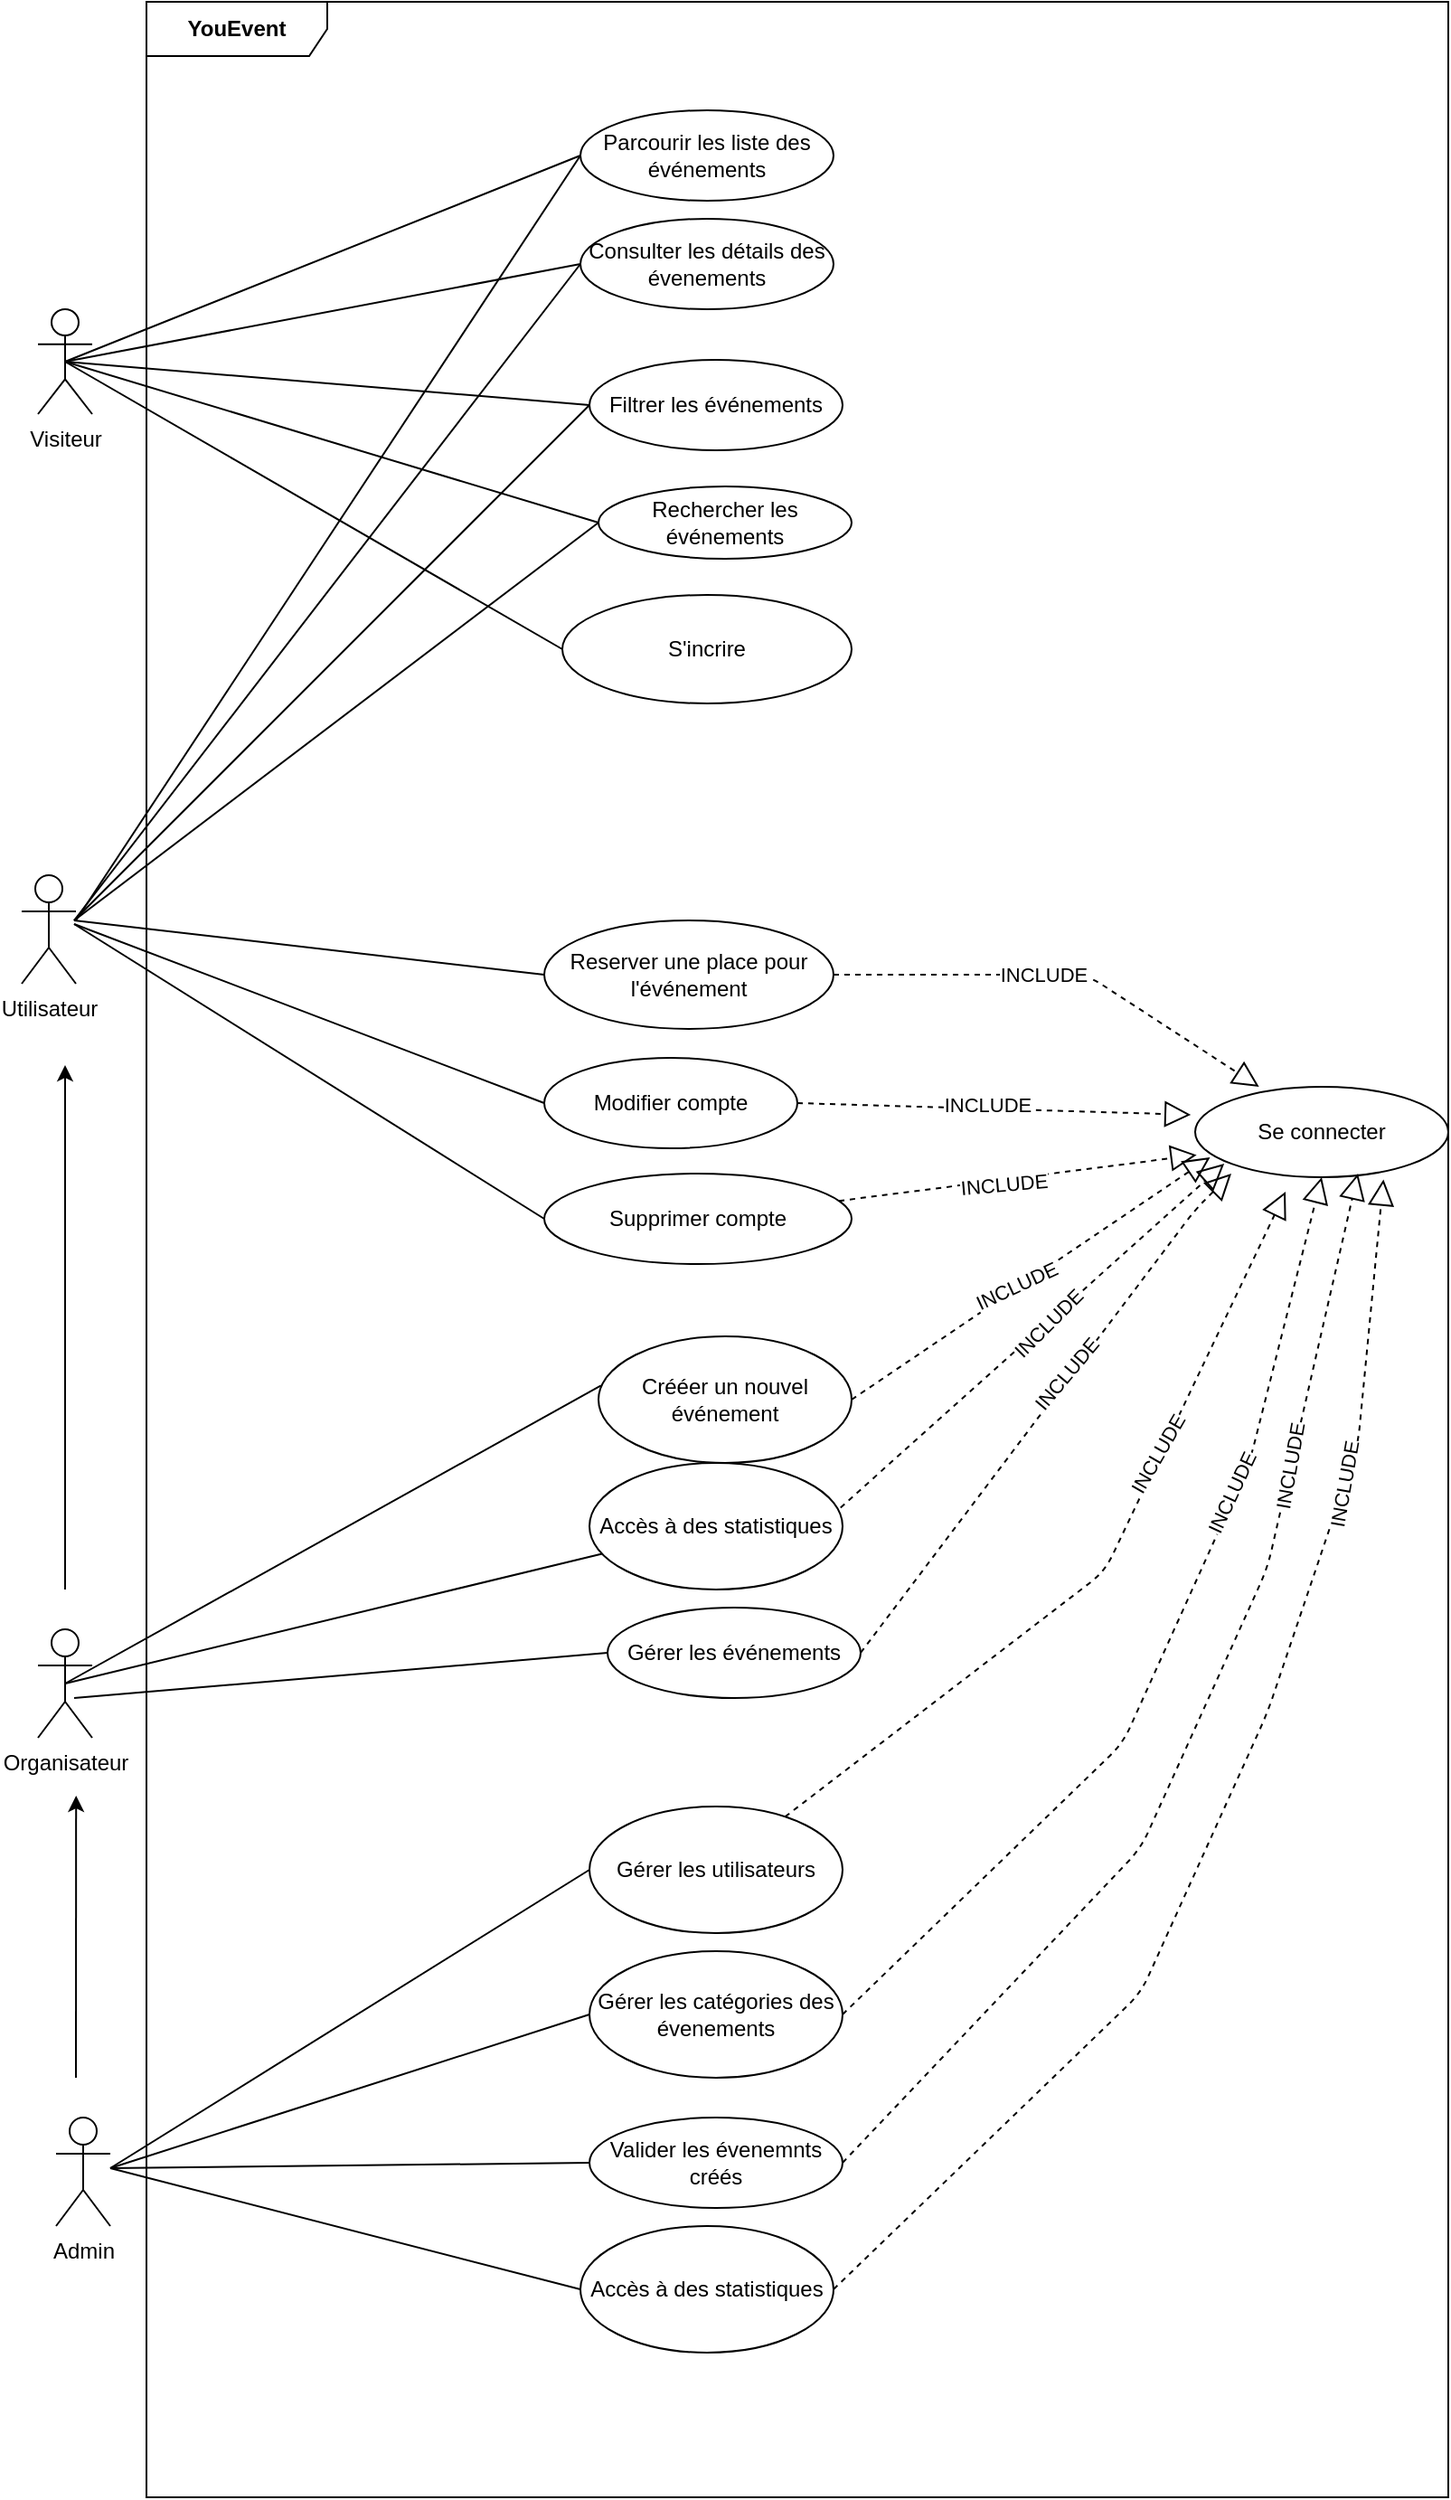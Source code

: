 <mxfile>
    <diagram id="sxKFUbfp4cXT9iT7OxN-" name="Page-1">
        <mxGraphModel dx="1099" dy="779" grid="1" gridSize="10" guides="1" tooltips="1" connect="1" arrows="1" fold="1" page="0" pageScale="1" pageWidth="850" pageHeight="1100" math="0" shadow="0">
            <root>
                <mxCell id="0"/>
                <mxCell id="1" parent="0"/>
                <mxCell id="2" value="Visiteur" style="shape=umlActor;verticalLabelPosition=bottom;verticalAlign=top;html=1;" parent="1" vertex="1">
                    <mxGeometry x="50" y="192" width="30" height="58" as="geometry"/>
                </mxCell>
                <mxCell id="3" value="Parcourir les liste des événements" style="ellipse;whiteSpace=wrap;html=1;" parent="1" vertex="1">
                    <mxGeometry x="350" y="82" width="140" height="50" as="geometry"/>
                </mxCell>
                <mxCell id="4" value="Consulter les détails des évenements" style="ellipse;whiteSpace=wrap;html=1;" parent="1" vertex="1">
                    <mxGeometry x="350" y="142" width="140" height="50" as="geometry"/>
                </mxCell>
                <mxCell id="5" value="Gérer les événements" style="ellipse;whiteSpace=wrap;html=1;" parent="1" vertex="1">
                    <mxGeometry x="365" y="910" width="140" height="50" as="geometry"/>
                </mxCell>
                <mxCell id="6" value="Filtrer les événements" style="ellipse;whiteSpace=wrap;html=1;" parent="1" vertex="1">
                    <mxGeometry x="355" y="220" width="140" height="50" as="geometry"/>
                </mxCell>
                <mxCell id="7" value="Se connecter" style="ellipse;whiteSpace=wrap;html=1;" parent="1" vertex="1">
                    <mxGeometry x="690" y="622" width="140" height="50" as="geometry"/>
                </mxCell>
                <mxCell id="8" value="Utilisateur" style="shape=umlActor;verticalLabelPosition=bottom;verticalAlign=top;html=1;" parent="1" vertex="1">
                    <mxGeometry x="41" y="505" width="30" height="60" as="geometry"/>
                </mxCell>
                <mxCell id="9" value="Rechercher les événements" style="ellipse;whiteSpace=wrap;html=1;" parent="1" vertex="1">
                    <mxGeometry x="360" y="290" width="140" height="40" as="geometry"/>
                </mxCell>
                <mxCell id="10" value="Reserver une place pour l'événement" style="ellipse;whiteSpace=wrap;html=1;" parent="1" vertex="1">
                    <mxGeometry x="330" y="530" width="160" height="60" as="geometry"/>
                </mxCell>
                <mxCell id="11" value="Modifier compte" style="ellipse;whiteSpace=wrap;html=1;" parent="1" vertex="1">
                    <mxGeometry x="330" y="606" width="140" height="50" as="geometry"/>
                </mxCell>
                <mxCell id="12" value="Supprimer compte" style="ellipse;whiteSpace=wrap;html=1;" parent="1" vertex="1">
                    <mxGeometry x="330" y="670" width="170" height="50" as="geometry"/>
                </mxCell>
                <mxCell id="13" value="Organisateur" style="shape=umlActor;verticalLabelPosition=bottom;verticalAlign=top;html=1;" parent="1" vertex="1">
                    <mxGeometry x="50" y="922" width="30" height="60" as="geometry"/>
                </mxCell>
                <mxCell id="14" value="Crééer un nouvel événement" style="ellipse;whiteSpace=wrap;html=1;" parent="1" vertex="1">
                    <mxGeometry x="360" y="760" width="140" height="70" as="geometry"/>
                </mxCell>
                <mxCell id="15" value="Accès à des statistiques" style="ellipse;whiteSpace=wrap;html=1;" parent="1" vertex="1">
                    <mxGeometry x="355" y="830" width="140" height="70" as="geometry"/>
                </mxCell>
                <mxCell id="16" value="" style="endArrow=none;html=1;exitX=0.5;exitY=0.5;exitDx=0;exitDy=0;exitPerimeter=0;entryX=0.01;entryY=0.388;entryDx=0;entryDy=0;entryPerimeter=0;" parent="1" source="13" target="14" edge="1">
                    <mxGeometry width="50" height="50" relative="1" as="geometry">
                        <mxPoint x="110" y="982" as="sourcePoint"/>
                        <mxPoint x="160" y="932" as="targetPoint"/>
                    </mxGeometry>
                </mxCell>
                <mxCell id="17" value="" style="endArrow=none;html=1;exitX=0.5;exitY=0.5;exitDx=0;exitDy=0;exitPerimeter=0;" parent="1" source="13" target="15" edge="1">
                    <mxGeometry width="50" height="50" relative="1" as="geometry">
                        <mxPoint x="75" y="1162" as="sourcePoint"/>
                        <mxPoint x="376.4" y="1069.16" as="targetPoint"/>
                    </mxGeometry>
                </mxCell>
                <mxCell id="18" value="" style="endArrow=none;html=1;entryX=0;entryY=0.5;entryDx=0;entryDy=0;" parent="1" target="11" edge="1">
                    <mxGeometry width="50" height="50" relative="1" as="geometry">
                        <mxPoint x="70" y="532" as="sourcePoint"/>
                        <mxPoint x="360" y="727" as="targetPoint"/>
                    </mxGeometry>
                </mxCell>
                <mxCell id="19" value="" style="endArrow=none;html=1;entryX=0;entryY=0.5;entryDx=0;entryDy=0;" parent="1" target="12" edge="1">
                    <mxGeometry width="50" height="50" relative="1" as="geometry">
                        <mxPoint x="70" y="532" as="sourcePoint"/>
                        <mxPoint x="367.309" y="808.123" as="targetPoint"/>
                        <Array as="points"/>
                    </mxGeometry>
                </mxCell>
                <mxCell id="20" value="" style="endArrow=none;html=1;entryX=0;entryY=0.5;entryDx=0;entryDy=0;exitX=0.5;exitY=0.5;exitDx=0;exitDy=0;exitPerimeter=0;" parent="1" source="2" target="9" edge="1">
                    <mxGeometry width="50" height="50" relative="1" as="geometry">
                        <mxPoint x="110" y="632" as="sourcePoint"/>
                        <mxPoint x="160" y="582" as="targetPoint"/>
                    </mxGeometry>
                </mxCell>
                <mxCell id="21" value="" style="endArrow=none;html=1;entryX=0;entryY=0.5;entryDx=0;entryDy=0;" parent="1" target="10" edge="1">
                    <mxGeometry width="50" height="50" relative="1" as="geometry">
                        <mxPoint x="70" y="530" as="sourcePoint"/>
                        <mxPoint x="360" y="472" as="targetPoint"/>
                    </mxGeometry>
                </mxCell>
                <mxCell id="22" value="" style="endArrow=none;html=1;entryX=0;entryY=0.5;entryDx=0;entryDy=0;exitX=0.5;exitY=0.5;exitDx=0;exitDy=0;exitPerimeter=0;" parent="1" source="2" target="3" edge="1">
                    <mxGeometry width="50" height="50" relative="1" as="geometry">
                        <mxPoint x="110" y="282" as="sourcePoint"/>
                        <mxPoint x="160" y="232" as="targetPoint"/>
                    </mxGeometry>
                </mxCell>
                <mxCell id="23" value="" style="endArrow=none;html=1;exitX=0.5;exitY=0.5;exitDx=0;exitDy=0;exitPerimeter=0;entryX=0;entryY=0.5;entryDx=0;entryDy=0;" parent="1" source="2" target="4" edge="1">
                    <mxGeometry width="50" height="50" relative="1" as="geometry">
                        <mxPoint x="75" y="232" as="sourcePoint"/>
                        <mxPoint x="360" y="117.0" as="targetPoint"/>
                    </mxGeometry>
                </mxCell>
                <mxCell id="24" value="" style="endArrow=none;html=1;entryX=0;entryY=0.5;entryDx=0;entryDy=0;" parent="1" target="5" edge="1">
                    <mxGeometry width="50" height="50" relative="1" as="geometry">
                        <mxPoint x="70" y="960" as="sourcePoint"/>
                        <mxPoint x="365.644" y="186.835" as="targetPoint"/>
                    </mxGeometry>
                </mxCell>
                <mxCell id="25" value="" style="endArrow=none;html=1;entryX=0;entryY=0.5;entryDx=0;entryDy=0;exitX=0.5;exitY=0.5;exitDx=0;exitDy=0;exitPerimeter=0;" parent="1" source="2" target="6" edge="1">
                    <mxGeometry width="50" height="50" relative="1" as="geometry">
                        <mxPoint x="70" y="532" as="sourcePoint"/>
                        <mxPoint x="371.84" y="303.088" as="targetPoint"/>
                    </mxGeometry>
                </mxCell>
                <mxCell id="26" value="" style="endArrow=block;dashed=1;endFill=0;endSize=12;html=1;exitX=1;exitY=0.5;exitDx=0;exitDy=0;" parent="1" source="5" edge="1">
                    <mxGeometry width="160" relative="1" as="geometry">
                        <mxPoint x="500" y="182.0" as="sourcePoint"/>
                        <mxPoint x="710.0" y="670" as="targetPoint"/>
                        <Array as="points">
                            <mxPoint x="690" y="690"/>
                        </Array>
                    </mxGeometry>
                </mxCell>
                <mxCell id="27" value="" style="endArrow=block;dashed=1;endFill=0;endSize=12;html=1;exitX=1;exitY=0.5;exitDx=0;exitDy=0;" parent="1" source="10" edge="1">
                    <mxGeometry width="160" relative="1" as="geometry">
                        <mxPoint x="505" y="507.6" as="sourcePoint"/>
                        <mxPoint x="725.33" y="622.002" as="targetPoint"/>
                        <Array as="points">
                            <mxPoint x="630" y="560"/>
                        </Array>
                    </mxGeometry>
                </mxCell>
                <mxCell id="28" value="" style="endArrow=block;dashed=1;endFill=0;endSize=12;html=1;exitX=1;exitY=0.5;exitDx=0;exitDy=0;entryX=-0.017;entryY=0.309;entryDx=0;entryDy=0;entryPerimeter=0;" parent="1" source="11" target="7" edge="1">
                    <mxGeometry width="160" relative="1" as="geometry">
                        <mxPoint x="500" y="727" as="sourcePoint"/>
                        <mxPoint x="683.92" y="665.75" as="targetPoint"/>
                    </mxGeometry>
                </mxCell>
                <mxCell id="29" value="" style="endArrow=block;dashed=1;endFill=0;endSize=12;html=1;entryX=0.006;entryY=0.754;entryDx=0;entryDy=0;entryPerimeter=0;" parent="1" source="12" target="7" edge="1">
                    <mxGeometry width="160" relative="1" as="geometry">
                        <mxPoint x="510" y="625" as="sourcePoint"/>
                        <mxPoint x="700.503" y="674.678" as="targetPoint"/>
                    </mxGeometry>
                </mxCell>
                <mxCell id="30" value="" style="endArrow=block;dashed=1;endFill=0;endSize=12;html=1;exitX=1;exitY=0.5;exitDx=0;exitDy=0;entryX=0.059;entryY=0.781;entryDx=0;entryDy=0;entryPerimeter=0;" parent="1" source="14" target="7" edge="1">
                    <mxGeometry width="160" relative="1" as="geometry">
                        <mxPoint x="505" y="937" as="sourcePoint"/>
                        <mxPoint x="750.0" y="682" as="targetPoint"/>
                    </mxGeometry>
                </mxCell>
                <mxCell id="31" value="" style="endArrow=block;dashed=1;endFill=0;endSize=12;html=1;exitX=0.992;exitY=0.353;exitDx=0;exitDy=0;exitPerimeter=0;entryX=0.115;entryY=0.85;entryDx=0;entryDy=0;entryPerimeter=0;" parent="1" source="15" target="7" edge="1">
                    <mxGeometry width="160" relative="1" as="geometry">
                        <mxPoint x="515" y="1077" as="sourcePoint"/>
                        <mxPoint x="779.96" y="672" as="targetPoint"/>
                    </mxGeometry>
                </mxCell>
                <mxCell id="32" value="" style="endArrow=classic;html=1;" parent="1" edge="1">
                    <mxGeometry width="50" height="50" relative="1" as="geometry">
                        <mxPoint x="65" y="900" as="sourcePoint"/>
                        <mxPoint x="65" y="610" as="targetPoint"/>
                    </mxGeometry>
                </mxCell>
                <mxCell id="33" value="YouEvent" style="shape=umlFrame;whiteSpace=wrap;html=1;width=100;height=30;fontStyle=1" parent="1" vertex="1">
                    <mxGeometry x="110" y="22" width="720" height="1380" as="geometry"/>
                </mxCell>
                <mxCell id="34" value="Admin" style="shape=umlActor;verticalLabelPosition=bottom;verticalAlign=top;html=1;" parent="1" vertex="1">
                    <mxGeometry x="60" y="1192" width="30" height="60" as="geometry"/>
                </mxCell>
                <mxCell id="35" value="" style="endArrow=classic;html=1;" parent="1" edge="1">
                    <mxGeometry width="50" height="50" relative="1" as="geometry">
                        <mxPoint x="71" y="1170" as="sourcePoint"/>
                        <mxPoint x="71.09" y="1014" as="targetPoint"/>
                    </mxGeometry>
                </mxCell>
                <mxCell id="36" value="Valider les évenemnts créés" style="ellipse;whiteSpace=wrap;html=1;" parent="1" vertex="1">
                    <mxGeometry x="355" y="1192" width="140" height="50" as="geometry"/>
                </mxCell>
                <mxCell id="37" value="Gérer les utilisateurs" style="ellipse;whiteSpace=wrap;html=1;" parent="1" vertex="1">
                    <mxGeometry x="355" y="1020" width="140" height="70" as="geometry"/>
                </mxCell>
                <mxCell id="38" value="Gérer les catégories des évenements" style="ellipse;whiteSpace=wrap;html=1;" parent="1" vertex="1">
                    <mxGeometry x="355" y="1100" width="140" height="70" as="geometry"/>
                </mxCell>
                <mxCell id="39" value="Accès à des statistiques" style="ellipse;whiteSpace=wrap;html=1;" parent="1" vertex="1">
                    <mxGeometry x="350" y="1252" width="140" height="70" as="geometry"/>
                </mxCell>
                <mxCell id="40" value="" style="endArrow=none;html=1;entryX=0;entryY=0.5;entryDx=0;entryDy=0;" parent="1" target="37" edge="1">
                    <mxGeometry width="50" height="50" relative="1" as="geometry">
                        <mxPoint x="90" y="1220" as="sourcePoint"/>
                        <mxPoint x="376.4" y="1052.0" as="targetPoint"/>
                    </mxGeometry>
                </mxCell>
                <mxCell id="41" value="" style="endArrow=none;html=1;entryX=0;entryY=0.5;entryDx=0;entryDy=0;" parent="1" target="38" edge="1">
                    <mxGeometry width="50" height="50" relative="1" as="geometry">
                        <mxPoint x="90" y="1220" as="sourcePoint"/>
                        <mxPoint x="370" y="1155" as="targetPoint"/>
                    </mxGeometry>
                </mxCell>
                <mxCell id="42" value="" style="endArrow=none;html=1;entryX=0;entryY=0.5;entryDx=0;entryDy=0;" parent="1" target="36" edge="1">
                    <mxGeometry width="50" height="50" relative="1" as="geometry">
                        <mxPoint x="90" y="1220" as="sourcePoint"/>
                        <mxPoint x="370" y="1225" as="targetPoint"/>
                    </mxGeometry>
                </mxCell>
                <mxCell id="43" value="" style="endArrow=none;html=1;entryX=0;entryY=0.5;entryDx=0;entryDy=0;" parent="1" target="39" edge="1">
                    <mxGeometry width="50" height="50" relative="1" as="geometry">
                        <mxPoint x="90" y="1220" as="sourcePoint"/>
                        <mxPoint x="360" y="1360" as="targetPoint"/>
                    </mxGeometry>
                </mxCell>
                <mxCell id="44" value="" style="endArrow=block;dashed=1;endFill=0;endSize=12;html=1;" parent="1" source="37" edge="1">
                    <mxGeometry width="160" relative="1" as="geometry">
                        <mxPoint x="500" y="1149.5" as="sourcePoint"/>
                        <mxPoint x="740" y="680" as="targetPoint"/>
                        <Array as="points">
                            <mxPoint x="640" y="890"/>
                        </Array>
                    </mxGeometry>
                </mxCell>
                <mxCell id="45" value="" style="endArrow=block;dashed=1;endFill=0;endSize=12;html=1;entryX=0.5;entryY=1;entryDx=0;entryDy=0;exitX=1;exitY=0.5;exitDx=0;exitDy=0;" parent="1" source="38" target="7" edge="1">
                    <mxGeometry width="160" relative="1" as="geometry">
                        <mxPoint x="495" y="1229.5" as="sourcePoint"/>
                        <mxPoint x="735" y="760" as="targetPoint"/>
                        <Array as="points">
                            <mxPoint x="650" y="985"/>
                            <mxPoint x="720" y="830"/>
                        </Array>
                    </mxGeometry>
                </mxCell>
                <mxCell id="46" value="" style="endArrow=block;dashed=1;endFill=0;endSize=12;html=1;exitX=1;exitY=0.5;exitDx=0;exitDy=0;entryX=0.643;entryY=0.96;entryDx=0;entryDy=0;entryPerimeter=0;" parent="1" source="36" target="7" edge="1">
                    <mxGeometry width="160" relative="1" as="geometry">
                        <mxPoint x="505" y="1287.5" as="sourcePoint"/>
                        <mxPoint x="770" y="730" as="targetPoint"/>
                        <Array as="points">
                            <mxPoint x="660" y="1043"/>
                            <mxPoint x="730" y="888"/>
                        </Array>
                    </mxGeometry>
                </mxCell>
                <mxCell id="47" value="" style="endArrow=block;dashed=1;endFill=0;endSize=12;html=1;exitX=1;exitY=0.5;exitDx=0;exitDy=0;entryX=0.744;entryY=1.025;entryDx=0;entryDy=0;entryPerimeter=0;" parent="1" source="39" target="7" edge="1">
                    <mxGeometry width="160" relative="1" as="geometry">
                        <mxPoint x="505" y="1367.5" as="sourcePoint"/>
                        <mxPoint x="770" y="810" as="targetPoint"/>
                        <Array as="points">
                            <mxPoint x="660" y="1123"/>
                            <mxPoint x="730" y="968"/>
                            <mxPoint x="780" y="820"/>
                        </Array>
                    </mxGeometry>
                </mxCell>
                <mxCell id="48" value="INCLUDE" style="edgeLabel;html=1;align=center;verticalAlign=middle;resizable=0;points=[];rotation=0;" parent="1" vertex="1" connectable="0">
                    <mxGeometry x="621.001" y="575.002" as="geometry">
                        <mxPoint x="-14.83" y="-15.687" as="offset"/>
                    </mxGeometry>
                </mxCell>
                <mxCell id="49" value="INCLUDE" style="edgeLabel;html=1;align=center;verticalAlign=middle;resizable=0;points=[];rotation=-5;" parent="1" vertex="1" connectable="0">
                    <mxGeometry x="600.001" y="690.002" as="geometry">
                        <mxPoint x="-14.83" y="-15.687" as="offset"/>
                    </mxGeometry>
                </mxCell>
                <mxCell id="50" value="INCLUDE" style="edgeLabel;html=1;align=center;verticalAlign=middle;resizable=0;points=[];rotation=0;" parent="1" vertex="1" connectable="0">
                    <mxGeometry x="590.001" y="647.002" as="geometry">
                        <mxPoint x="-14.83" y="-15.687" as="offset"/>
                    </mxGeometry>
                </mxCell>
                <mxCell id="51" value="INCLUDE" style="edgeLabel;html=1;align=center;verticalAlign=middle;resizable=0;points=[];rotation=-25;" parent="1" vertex="1" connectable="0">
                    <mxGeometry x="611.001" y="740.002" as="geometry">
                        <mxPoint x="-14.83" y="-15.687" as="offset"/>
                    </mxGeometry>
                </mxCell>
                <mxCell id="52" value="INCLUDE" style="edgeLabel;html=1;align=center;verticalAlign=middle;resizable=0;points=[];rotation=-45;" parent="1" vertex="1" connectable="0">
                    <mxGeometry x="630.001" y="754.002" as="geometry">
                        <mxPoint x="-14.83" y="-15.687" as="offset"/>
                    </mxGeometry>
                </mxCell>
                <mxCell id="53" value="INCLUDE" style="edgeLabel;html=1;align=center;verticalAlign=middle;resizable=0;points=[];rotation=-50;" parent="1" vertex="1" connectable="0">
                    <mxGeometry x="640.001" y="780.002" as="geometry">
                        <mxPoint x="-14.83" y="-15.687" as="offset"/>
                    </mxGeometry>
                </mxCell>
                <mxCell id="54" value="INCLUDE" style="edgeLabel;html=1;align=center;verticalAlign=middle;resizable=0;points=[];rotation=-60;" parent="1" vertex="1" connectable="0">
                    <mxGeometry x="690.001" y="820.002" as="geometry">
                        <mxPoint x="-14.83" y="-15.687" as="offset"/>
                    </mxGeometry>
                </mxCell>
                <mxCell id="55" value="INCLUDE" style="edgeLabel;html=1;align=center;verticalAlign=middle;resizable=0;points=[];rotation=-65;" parent="1" vertex="1" connectable="0">
                    <mxGeometry x="730.001" y="840.002" as="geometry">
                        <mxPoint x="-14.83" y="-15.687" as="offset"/>
                    </mxGeometry>
                </mxCell>
                <mxCell id="56" value="INCLUDE" style="edgeLabel;html=1;align=center;verticalAlign=middle;resizable=0;points=[];rotation=-80;" parent="1" vertex="1" connectable="0">
                    <mxGeometry x="760.001" y="820.002" as="geometry">
                        <mxPoint x="-14.83" y="-15.687" as="offset"/>
                    </mxGeometry>
                </mxCell>
                <mxCell id="57" value="INCLUDE" style="edgeLabel;html=1;align=center;verticalAlign=middle;resizable=0;points=[];rotation=-80;" parent="1" vertex="1" connectable="0">
                    <mxGeometry x="790.001" y="830.002" as="geometry">
                        <mxPoint x="-14.83" y="-15.687" as="offset"/>
                    </mxGeometry>
                </mxCell>
                <mxCell id="58" value="S'incrire" style="ellipse;whiteSpace=wrap;html=1;" parent="1" vertex="1">
                    <mxGeometry x="340" y="350" width="160" height="60" as="geometry"/>
                </mxCell>
                <mxCell id="59" value="" style="endArrow=none;html=1;exitX=0.5;exitY=0.5;exitDx=0;exitDy=0;exitPerimeter=0;entryX=0;entryY=0.5;entryDx=0;entryDy=0;" parent="1" source="2" target="58" edge="1">
                    <mxGeometry width="50" height="50" relative="1" as="geometry">
                        <mxPoint x="66.0" y="545" as="sourcePoint"/>
                        <mxPoint x="340" y="570" as="targetPoint"/>
                    </mxGeometry>
                </mxCell>
                <mxCell id="60" value="" style="endArrow=none;html=1;exitX=0.5;exitY=0.5;exitDx=0;exitDy=0;exitPerimeter=0;entryX=0;entryY=0.5;entryDx=0;entryDy=0;" parent="1" target="3" edge="1">
                    <mxGeometry width="50" height="50" relative="1" as="geometry">
                        <mxPoint x="71.0" y="530" as="sourcePoint"/>
                        <mxPoint x="345" y="555" as="targetPoint"/>
                    </mxGeometry>
                </mxCell>
                <mxCell id="61" value="" style="endArrow=none;html=1;entryX=0;entryY=0.5;entryDx=0;entryDy=0;" parent="1" target="4" edge="1">
                    <mxGeometry width="50" height="50" relative="1" as="geometry">
                        <mxPoint x="70" y="530" as="sourcePoint"/>
                        <mxPoint x="360" y="117" as="targetPoint"/>
                    </mxGeometry>
                </mxCell>
                <mxCell id="62" value="" style="endArrow=none;html=1;entryX=0;entryY=0.5;entryDx=0;entryDy=0;" parent="1" target="6" edge="1">
                    <mxGeometry width="50" height="50" relative="1" as="geometry">
                        <mxPoint x="70" y="530" as="sourcePoint"/>
                        <mxPoint x="360" y="250" as="targetPoint"/>
                    </mxGeometry>
                </mxCell>
                <mxCell id="63" value="" style="endArrow=none;html=1;entryX=0;entryY=0.5;entryDx=0;entryDy=0;" parent="1" target="9" edge="1">
                    <mxGeometry width="50" height="50" relative="1" as="geometry">
                        <mxPoint x="70" y="530" as="sourcePoint"/>
                        <mxPoint x="370" y="260" as="targetPoint"/>
                    </mxGeometry>
                </mxCell>
            </root>
        </mxGraphModel>
    </diagram>
</mxfile>
